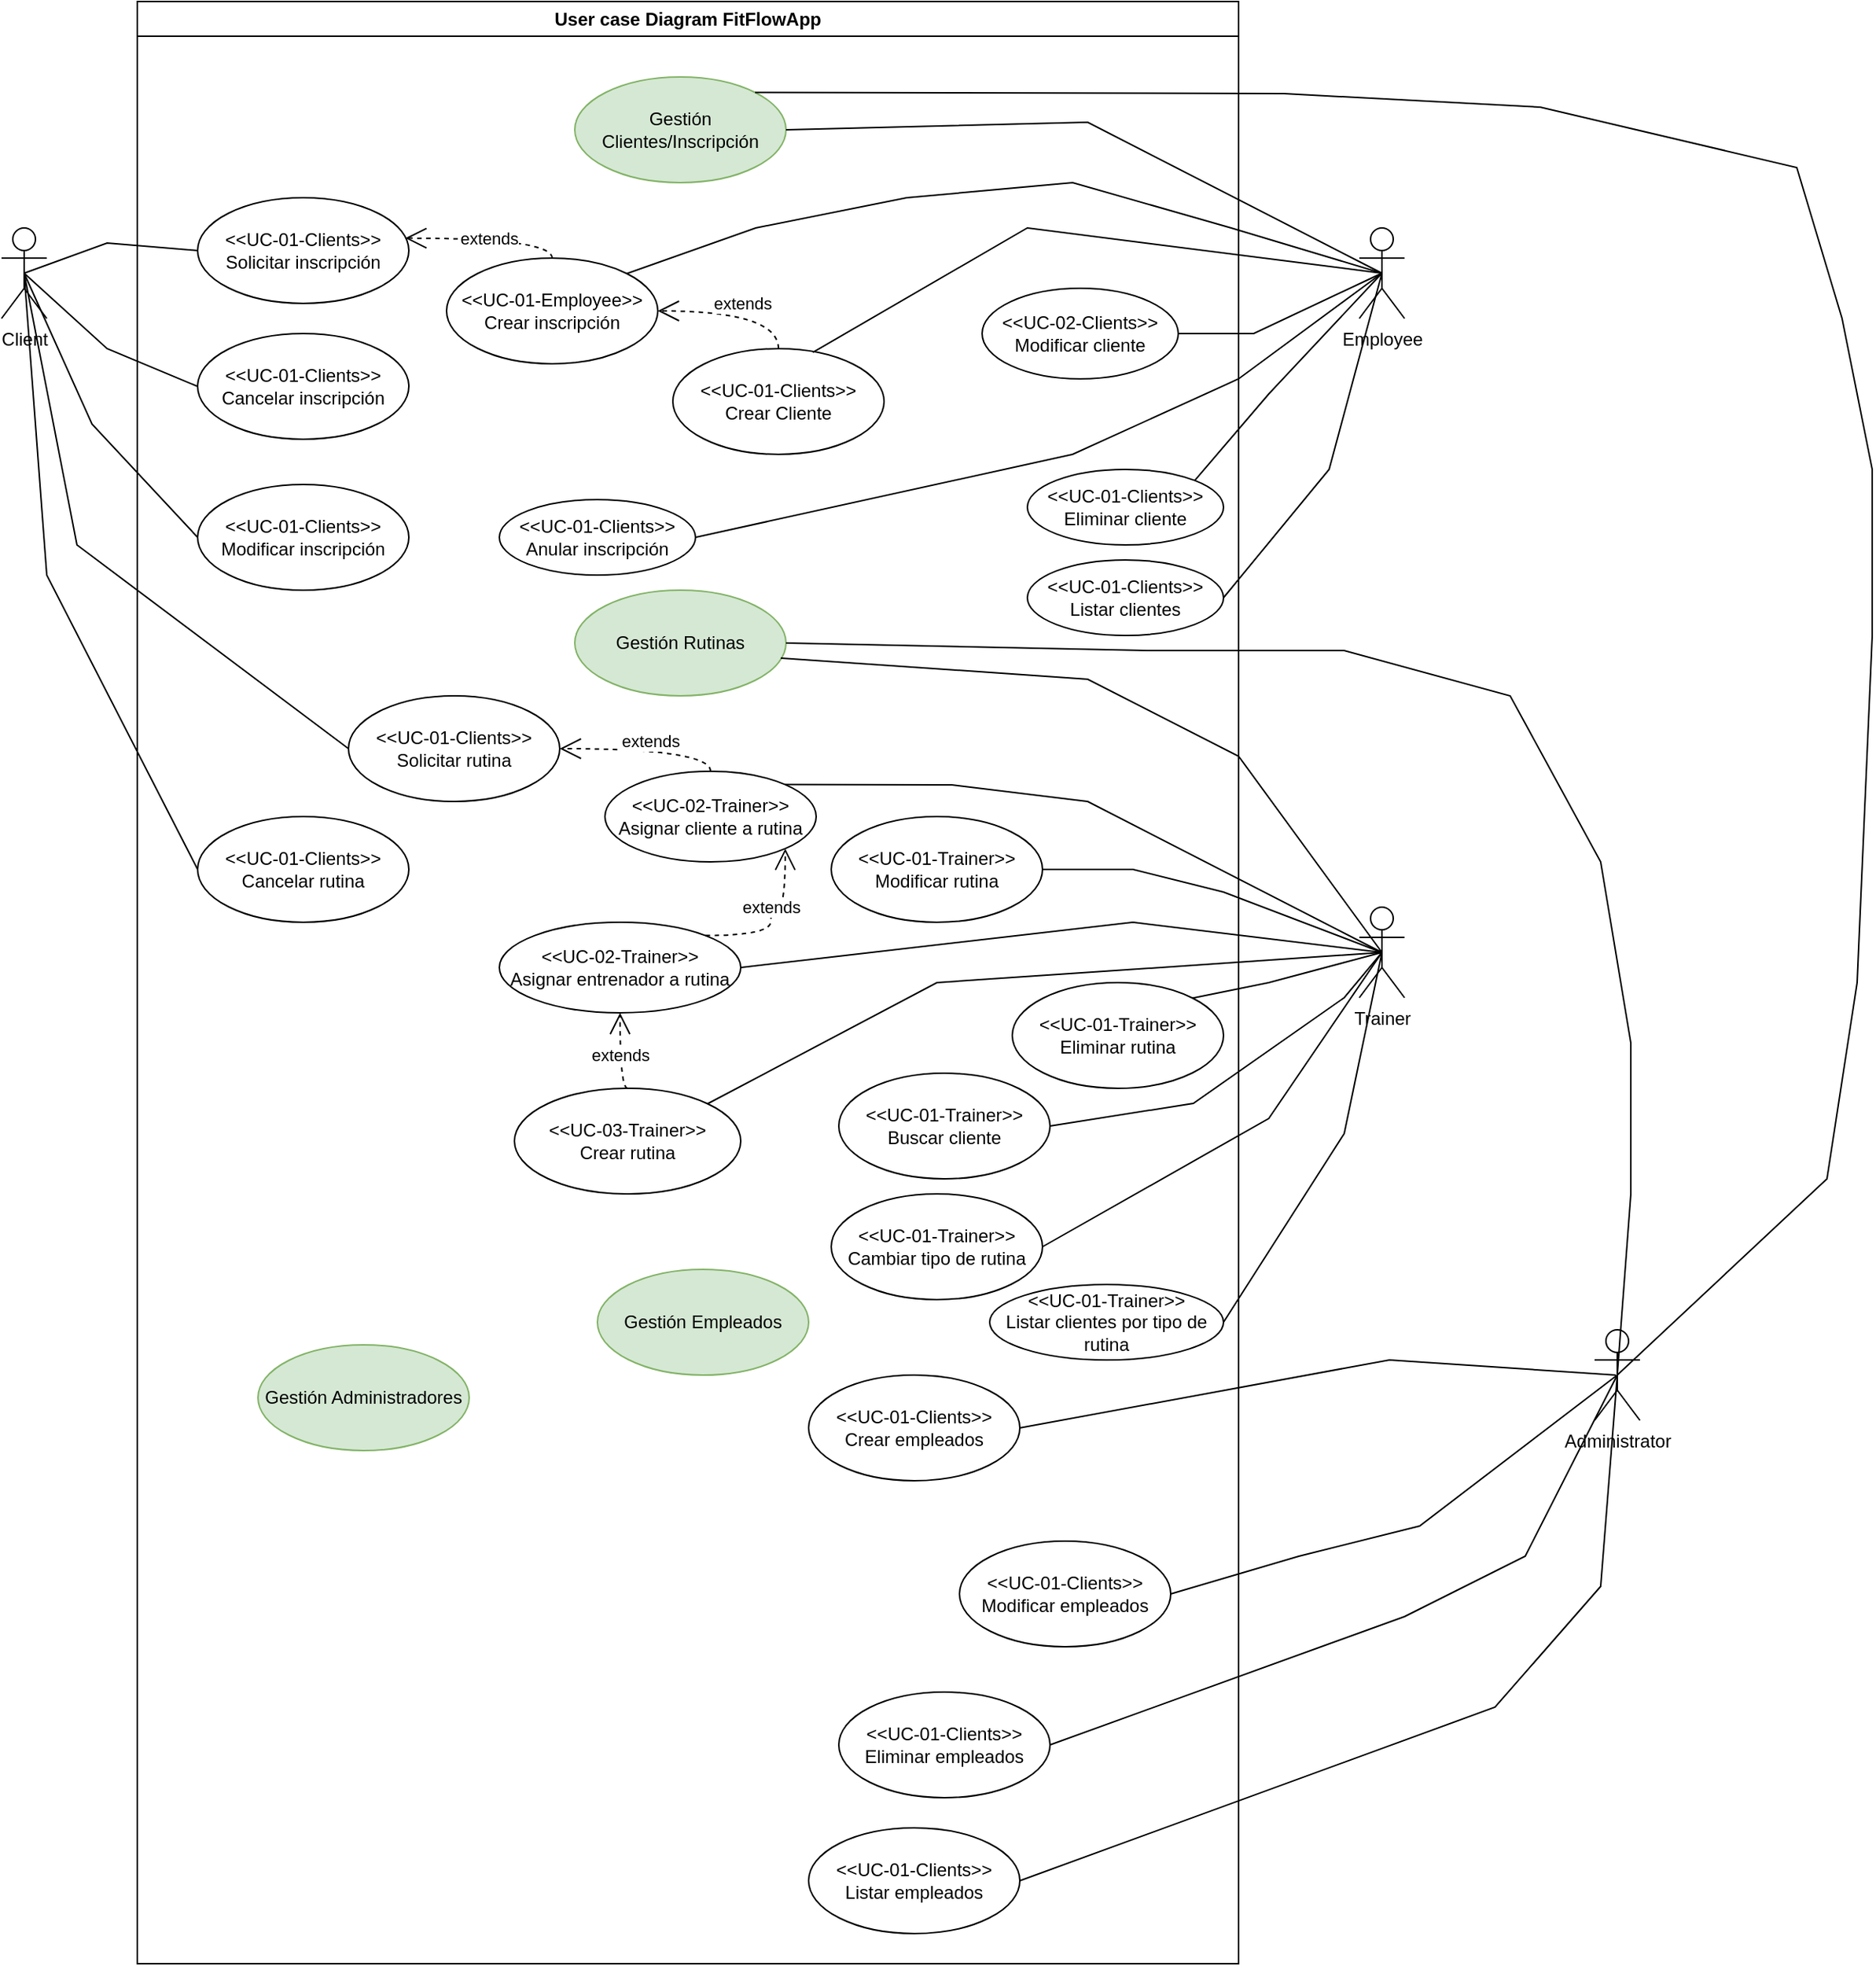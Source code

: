 <mxfile version="24.6.2" type="github">
  <diagram name="Página-1" id="Pke8mfe5lKtThJGU7i_4">
    <mxGraphModel dx="1113" dy="554" grid="1" gridSize="10" guides="1" tooltips="1" connect="1" arrows="1" fold="1" page="1" pageScale="1" pageWidth="827" pageHeight="1169" math="0" shadow="0">
      <root>
        <mxCell id="0" />
        <mxCell id="1" parent="0" />
        <mxCell id="HlKlNwCH5ZgdbXaKiqXz-1" value="User case Diagram FitFlowApp" style="swimlane;whiteSpace=wrap;html=1;" vertex="1" parent="1">
          <mxGeometry x="260" width="730" height="1300" as="geometry" />
        </mxCell>
        <mxCell id="HlKlNwCH5ZgdbXaKiqXz-4" value="&amp;lt;&amp;lt;UC-01-Clients&amp;gt;&amp;gt;&lt;div&gt;Solicitar inscripción&lt;/div&gt;" style="ellipse;whiteSpace=wrap;html=1;" vertex="1" parent="HlKlNwCH5ZgdbXaKiqXz-1">
          <mxGeometry x="40" y="130" width="140" height="70" as="geometry" />
        </mxCell>
        <mxCell id="HlKlNwCH5ZgdbXaKiqXz-12" value="&lt;div&gt;Gestión Clientes/Inscripción&lt;/div&gt;" style="ellipse;whiteSpace=wrap;html=1;fillColor=#d5e8d4;strokeColor=#82b366;" vertex="1" parent="HlKlNwCH5ZgdbXaKiqXz-1">
          <mxGeometry x="290" y="50" width="140" height="70" as="geometry" />
        </mxCell>
        <mxCell id="HlKlNwCH5ZgdbXaKiqXz-14" value="&amp;lt;&amp;lt;UC-02-Clients&amp;gt;&amp;gt;&lt;div&gt;Modificar cliente&lt;/div&gt;" style="ellipse;whiteSpace=wrap;html=1;" vertex="1" parent="HlKlNwCH5ZgdbXaKiqXz-1">
          <mxGeometry x="560" y="190" width="130" height="60" as="geometry" />
        </mxCell>
        <mxCell id="HlKlNwCH5ZgdbXaKiqXz-15" value="&amp;lt;&amp;lt;UC-01-Clients&amp;gt;&amp;gt;&lt;div&gt;Eliminar cliente&lt;/div&gt;" style="ellipse;whiteSpace=wrap;html=1;" vertex="1" parent="HlKlNwCH5ZgdbXaKiqXz-1">
          <mxGeometry x="590" y="310" width="130" height="50" as="geometry" />
        </mxCell>
        <mxCell id="HlKlNwCH5ZgdbXaKiqXz-23" value="&amp;lt;&amp;lt;UC-01-Clients&amp;gt;&amp;gt;&lt;div&gt;Cancelar inscripción&lt;/div&gt;" style="ellipse;whiteSpace=wrap;html=1;" vertex="1" parent="HlKlNwCH5ZgdbXaKiqXz-1">
          <mxGeometry x="40" y="220" width="140" height="70" as="geometry" />
        </mxCell>
        <mxCell id="HlKlNwCH5ZgdbXaKiqXz-24" value="&amp;lt;&amp;lt;UC-01-Clients&amp;gt;&amp;gt;&lt;div&gt;Modificar inscripción&lt;/div&gt;" style="ellipse;whiteSpace=wrap;html=1;" vertex="1" parent="HlKlNwCH5ZgdbXaKiqXz-1">
          <mxGeometry x="40" y="320" width="140" height="70" as="geometry" />
        </mxCell>
        <mxCell id="HlKlNwCH5ZgdbXaKiqXz-9" value="extends" style="endArrow=open;endSize=12;dashed=1;html=1;rounded=0;entryX=1;entryY=0.5;entryDx=0;entryDy=0;exitX=0.5;exitY=0;exitDx=0;exitDy=0;edgeStyle=orthogonalEdgeStyle;curved=1;" edge="1" parent="HlKlNwCH5ZgdbXaKiqXz-1" source="HlKlNwCH5ZgdbXaKiqXz-7" target="HlKlNwCH5ZgdbXaKiqXz-6">
          <mxGeometry x="-0.053" y="-5" width="160" relative="1" as="geometry">
            <mxPoint x="315" y="360" as="sourcePoint" />
            <mxPoint x="475" y="360" as="targetPoint" />
            <Array as="points">
              <mxPoint x="425" y="205" />
            </Array>
            <mxPoint as="offset" />
          </mxGeometry>
        </mxCell>
        <mxCell id="HlKlNwCH5ZgdbXaKiqXz-7" value="&amp;lt;&amp;lt;UC-01-Clients&amp;gt;&amp;gt;&lt;div&gt;Crear Cliente&lt;/div&gt;" style="ellipse;whiteSpace=wrap;html=1;" vertex="1" parent="HlKlNwCH5ZgdbXaKiqXz-1">
          <mxGeometry x="355" y="230" width="140" height="70" as="geometry" />
        </mxCell>
        <mxCell id="HlKlNwCH5ZgdbXaKiqXz-6" value="&amp;lt;&amp;lt;UC-01-Employee&amp;gt;&amp;gt;&lt;div&gt;Crear inscripción&lt;/div&gt;" style="ellipse;whiteSpace=wrap;html=1;" vertex="1" parent="HlKlNwCH5ZgdbXaKiqXz-1">
          <mxGeometry x="205" y="170" width="140" height="70" as="geometry" />
        </mxCell>
        <mxCell id="HlKlNwCH5ZgdbXaKiqXz-29" value="extends" style="endArrow=open;endSize=12;dashed=1;html=1;rounded=0;entryX=0.983;entryY=0.383;entryDx=0;entryDy=0;exitX=0.5;exitY=0;exitDx=0;exitDy=0;edgeStyle=orthogonalEdgeStyle;curved=1;entryPerimeter=0;" edge="1" parent="HlKlNwCH5ZgdbXaKiqXz-1" source="HlKlNwCH5ZgdbXaKiqXz-6" target="HlKlNwCH5ZgdbXaKiqXz-4">
          <mxGeometry width="160" relative="1" as="geometry">
            <mxPoint x="260" y="260" as="sourcePoint" />
            <mxPoint x="420" y="260" as="targetPoint" />
          </mxGeometry>
        </mxCell>
        <mxCell id="HlKlNwCH5ZgdbXaKiqXz-33" value="&amp;lt;&amp;lt;UC-01-Clients&amp;gt;&amp;gt;&lt;div&gt;Solicitar rutina&lt;/div&gt;" style="ellipse;whiteSpace=wrap;html=1;" vertex="1" parent="HlKlNwCH5ZgdbXaKiqXz-1">
          <mxGeometry x="140" y="460" width="140" height="70" as="geometry" />
        </mxCell>
        <mxCell id="HlKlNwCH5ZgdbXaKiqXz-35" value="extends" style="endArrow=open;endSize=12;dashed=1;html=1;rounded=0;entryX=1;entryY=0.5;entryDx=0;entryDy=0;exitX=0.5;exitY=0;exitDx=0;exitDy=0;edgeStyle=orthogonalEdgeStyle;curved=1;" edge="1" parent="HlKlNwCH5ZgdbXaKiqXz-1" target="HlKlNwCH5ZgdbXaKiqXz-33">
          <mxGeometry x="-0.043" y="-5" width="160" relative="1" as="geometry">
            <mxPoint x="380" y="510" as="sourcePoint" />
            <mxPoint x="440" y="430" as="targetPoint" />
            <Array as="points">
              <mxPoint x="380" y="495" />
            </Array>
            <mxPoint as="offset" />
          </mxGeometry>
        </mxCell>
        <mxCell id="HlKlNwCH5ZgdbXaKiqXz-39" value="&lt;div&gt;Gestión Rutinas&lt;/div&gt;" style="ellipse;whiteSpace=wrap;html=1;fillColor=#d5e8d4;strokeColor=#82b366;" vertex="1" parent="HlKlNwCH5ZgdbXaKiqXz-1">
          <mxGeometry x="290" y="390" width="140" height="70" as="geometry" />
        </mxCell>
        <mxCell id="HlKlNwCH5ZgdbXaKiqXz-41" value="&amp;lt;&amp;lt;UC-01-Trainer&amp;gt;&amp;gt;&lt;div&gt;Eliminar rutina&lt;/div&gt;" style="ellipse;whiteSpace=wrap;html=1;" vertex="1" parent="HlKlNwCH5ZgdbXaKiqXz-1">
          <mxGeometry x="580" y="650" width="140" height="70" as="geometry" />
        </mxCell>
        <mxCell id="HlKlNwCH5ZgdbXaKiqXz-40" value="&amp;lt;&amp;lt;UC-01-Trainer&amp;gt;&amp;gt;&lt;div&gt;Modificar rutina&lt;/div&gt;" style="ellipse;whiteSpace=wrap;html=1;" vertex="1" parent="HlKlNwCH5ZgdbXaKiqXz-1">
          <mxGeometry x="460" y="540" width="140" height="70" as="geometry" />
        </mxCell>
        <mxCell id="HlKlNwCH5ZgdbXaKiqXz-63" value="&amp;lt;&amp;lt;UC-01-Clients&amp;gt;&amp;gt;&lt;div&gt;Cancelar rutina&lt;/div&gt;" style="ellipse;whiteSpace=wrap;html=1;" vertex="1" parent="HlKlNwCH5ZgdbXaKiqXz-1">
          <mxGeometry x="40" y="540" width="140" height="70" as="geometry" />
        </mxCell>
        <mxCell id="HlKlNwCH5ZgdbXaKiqXz-66" value="&amp;lt;&amp;lt;UC-01-Clients&amp;gt;&amp;gt;&lt;div&gt;Listar clientes&lt;/div&gt;" style="ellipse;whiteSpace=wrap;html=1;" vertex="1" parent="HlKlNwCH5ZgdbXaKiqXz-1">
          <mxGeometry x="590" y="370" width="130" height="50" as="geometry" />
        </mxCell>
        <mxCell id="HlKlNwCH5ZgdbXaKiqXz-68" value="&amp;lt;&amp;lt;UC-01-Trainer&amp;gt;&amp;gt;&lt;div&gt;Buscar cliente&lt;/div&gt;" style="ellipse;whiteSpace=wrap;html=1;" vertex="1" parent="HlKlNwCH5ZgdbXaKiqXz-1">
          <mxGeometry x="465" y="710" width="140" height="70" as="geometry" />
        </mxCell>
        <mxCell id="HlKlNwCH5ZgdbXaKiqXz-84" value="&amp;lt;&amp;lt;UC-02-Trainer&amp;gt;&amp;gt;&lt;div&gt;Asignar cliente a rutina&lt;/div&gt;" style="ellipse;whiteSpace=wrap;html=1;" vertex="1" parent="HlKlNwCH5ZgdbXaKiqXz-1">
          <mxGeometry x="310" y="510" width="140" height="60" as="geometry" />
        </mxCell>
        <mxCell id="HlKlNwCH5ZgdbXaKiqXz-87" value="&amp;lt;&amp;lt;UC-01-Clients&amp;gt;&amp;gt;&lt;div&gt;Anular inscripción&lt;/div&gt;" style="ellipse;whiteSpace=wrap;html=1;" vertex="1" parent="HlKlNwCH5ZgdbXaKiqXz-1">
          <mxGeometry x="240" y="330" width="130" height="50" as="geometry" />
        </mxCell>
        <mxCell id="HlKlNwCH5ZgdbXaKiqXz-90" value="&amp;lt;&amp;lt;UC-02-Trainer&amp;gt;&amp;gt;&lt;div&gt;Asignar entrenador a rutina&lt;/div&gt;" style="ellipse;whiteSpace=wrap;html=1;" vertex="1" parent="HlKlNwCH5ZgdbXaKiqXz-1">
          <mxGeometry x="240" y="610" width="160" height="60" as="geometry" />
        </mxCell>
        <mxCell id="HlKlNwCH5ZgdbXaKiqXz-91" value="extends" style="endArrow=open;endSize=12;dashed=1;html=1;rounded=0;entryX=1;entryY=1;entryDx=0;entryDy=0;exitX=1;exitY=0;exitDx=0;exitDy=0;edgeStyle=orthogonalEdgeStyle;curved=1;" edge="1" parent="HlKlNwCH5ZgdbXaKiqXz-1" source="HlKlNwCH5ZgdbXaKiqXz-90" target="HlKlNwCH5ZgdbXaKiqXz-84">
          <mxGeometry x="0.12" width="160" relative="1" as="geometry">
            <mxPoint x="290" y="670" as="sourcePoint" />
            <mxPoint x="450" y="670" as="targetPoint" />
            <Array as="points">
              <mxPoint x="420" y="619" />
              <mxPoint x="420" y="600" />
              <mxPoint x="430" y="600" />
            </Array>
            <mxPoint as="offset" />
          </mxGeometry>
        </mxCell>
        <mxCell id="HlKlNwCH5ZgdbXaKiqXz-92" value="&lt;div&gt;&amp;lt;&amp;lt;UC-03-Trainer&amp;gt;&amp;gt;&lt;/div&gt;Crear rutina" style="ellipse;whiteSpace=wrap;html=1;" vertex="1" parent="HlKlNwCH5ZgdbXaKiqXz-1">
          <mxGeometry x="250" y="720" width="150" height="70" as="geometry" />
        </mxCell>
        <mxCell id="HlKlNwCH5ZgdbXaKiqXz-95" value="&amp;lt;&amp;lt;UC-01-Trainer&amp;gt;&amp;gt;&lt;div&gt;Cambiar tipo de rutina&lt;/div&gt;" style="ellipse;whiteSpace=wrap;html=1;" vertex="1" parent="HlKlNwCH5ZgdbXaKiqXz-1">
          <mxGeometry x="460" y="790" width="140" height="70" as="geometry" />
        </mxCell>
        <mxCell id="HlKlNwCH5ZgdbXaKiqXz-70" value="&lt;div&gt;Gestión Empleados&lt;/div&gt;" style="ellipse;whiteSpace=wrap;html=1;fillColor=#d5e8d4;strokeColor=#82b366;" vertex="1" parent="HlKlNwCH5ZgdbXaKiqXz-1">
          <mxGeometry x="305" y="840" width="140" height="70" as="geometry" />
        </mxCell>
        <mxCell id="HlKlNwCH5ZgdbXaKiqXz-83" value="&lt;div&gt;Gestión Administradores&lt;/div&gt;" style="ellipse;whiteSpace=wrap;html=1;fillColor=#d5e8d4;strokeColor=#82b366;" vertex="1" parent="HlKlNwCH5ZgdbXaKiqXz-1">
          <mxGeometry x="80" y="890" width="140" height="70" as="geometry" />
        </mxCell>
        <mxCell id="HlKlNwCH5ZgdbXaKiqXz-71" value="&amp;lt;&amp;lt;UC-01-Clients&amp;gt;&amp;gt;&lt;div&gt;Crear empleados&lt;/div&gt;" style="ellipse;whiteSpace=wrap;html=1;" vertex="1" parent="HlKlNwCH5ZgdbXaKiqXz-1">
          <mxGeometry x="445" y="910" width="140" height="70" as="geometry" />
        </mxCell>
        <mxCell id="HlKlNwCH5ZgdbXaKiqXz-77" value="" style="endArrow=none;html=1;rounded=0;exitX=1;exitY=0.5;exitDx=0;exitDy=0;" edge="1" parent="HlKlNwCH5ZgdbXaKiqXz-1" source="HlKlNwCH5ZgdbXaKiqXz-71">
          <mxGeometry width="50" height="50" relative="1" as="geometry">
            <mxPoint x="660" y="970" as="sourcePoint" />
            <mxPoint x="980" y="910" as="targetPoint" />
            <Array as="points">
              <mxPoint x="830" y="900" />
            </Array>
          </mxGeometry>
        </mxCell>
        <mxCell id="HlKlNwCH5ZgdbXaKiqXz-72" value="&amp;lt;&amp;lt;UC-01-Clients&amp;gt;&amp;gt;&lt;div&gt;Modificar empleados&lt;/div&gt;" style="ellipse;whiteSpace=wrap;html=1;" vertex="1" parent="HlKlNwCH5ZgdbXaKiqXz-1">
          <mxGeometry x="545" y="1020" width="140" height="70" as="geometry" />
        </mxCell>
        <mxCell id="HlKlNwCH5ZgdbXaKiqXz-76" value="" style="endArrow=none;html=1;rounded=0;exitX=1;exitY=0.5;exitDx=0;exitDy=0;" edge="1" parent="HlKlNwCH5ZgdbXaKiqXz-1" source="HlKlNwCH5ZgdbXaKiqXz-72">
          <mxGeometry width="50" height="50" relative="1" as="geometry">
            <mxPoint x="660" y="970" as="sourcePoint" />
            <mxPoint x="981" y="910" as="targetPoint" />
            <Array as="points">
              <mxPoint x="770" y="1030" />
              <mxPoint x="850" y="1010" />
            </Array>
          </mxGeometry>
        </mxCell>
        <mxCell id="HlKlNwCH5ZgdbXaKiqXz-73" value="&amp;lt;&amp;lt;UC-01-Clients&amp;gt;&amp;gt;&lt;div&gt;Eliminar empleados&lt;/div&gt;" style="ellipse;whiteSpace=wrap;html=1;" vertex="1" parent="HlKlNwCH5ZgdbXaKiqXz-1">
          <mxGeometry x="465" y="1120" width="140" height="70" as="geometry" />
        </mxCell>
        <mxCell id="HlKlNwCH5ZgdbXaKiqXz-75" value="" style="endArrow=none;html=1;rounded=0;exitX=1;exitY=0.5;exitDx=0;exitDy=0;" edge="1" parent="HlKlNwCH5ZgdbXaKiqXz-1" source="HlKlNwCH5ZgdbXaKiqXz-73">
          <mxGeometry width="50" height="50" relative="1" as="geometry">
            <mxPoint x="660" y="970" as="sourcePoint" />
            <mxPoint x="981" y="910" as="targetPoint" />
            <Array as="points">
              <mxPoint x="840" y="1070" />
              <mxPoint x="920" y="1030" />
            </Array>
          </mxGeometry>
        </mxCell>
        <mxCell id="HlKlNwCH5ZgdbXaKiqXz-78" value="&amp;lt;&amp;lt;UC-01-Clients&amp;gt;&amp;gt;&lt;div&gt;Listar empleados&lt;/div&gt;" style="ellipse;whiteSpace=wrap;html=1;" vertex="1" parent="HlKlNwCH5ZgdbXaKiqXz-1">
          <mxGeometry x="445" y="1210" width="140" height="70" as="geometry" />
        </mxCell>
        <mxCell id="HlKlNwCH5ZgdbXaKiqXz-96" value="extends" style="endArrow=open;endSize=12;dashed=1;html=1;rounded=0;entryX=0.5;entryY=1;entryDx=0;entryDy=0;exitX=0.5;exitY=0;exitDx=0;exitDy=0;edgeStyle=orthogonalEdgeStyle;curved=1;" edge="1" parent="HlKlNwCH5ZgdbXaKiqXz-1" source="HlKlNwCH5ZgdbXaKiqXz-92" target="HlKlNwCH5ZgdbXaKiqXz-90">
          <mxGeometry width="160" relative="1" as="geometry">
            <mxPoint x="320" y="710" as="sourcePoint" />
            <mxPoint x="530" y="740" as="targetPoint" />
            <Array as="points">
              <mxPoint x="320" y="720" />
            </Array>
          </mxGeometry>
        </mxCell>
        <mxCell id="HlKlNwCH5ZgdbXaKiqXz-99" value="&amp;lt;&amp;lt;UC-01-Trainer&amp;gt;&amp;gt;&lt;div&gt;Listar clientes por tipo de rutina&lt;/div&gt;" style="ellipse;whiteSpace=wrap;html=1;" vertex="1" parent="HlKlNwCH5ZgdbXaKiqXz-1">
          <mxGeometry x="565" y="850" width="155" height="50" as="geometry" />
        </mxCell>
        <mxCell id="HlKlNwCH5ZgdbXaKiqXz-2" value="Client" style="shape=umlActor;verticalLabelPosition=bottom;verticalAlign=top;html=1;outlineConnect=0;" vertex="1" parent="1">
          <mxGeometry x="170" y="150" width="30" height="60" as="geometry" />
        </mxCell>
        <mxCell id="HlKlNwCH5ZgdbXaKiqXz-3" value="Employee" style="shape=umlActor;verticalLabelPosition=bottom;verticalAlign=top;html=1;outlineConnect=0;" vertex="1" parent="1">
          <mxGeometry x="1070" y="150" width="30" height="60" as="geometry" />
        </mxCell>
        <mxCell id="HlKlNwCH5ZgdbXaKiqXz-16" value="" style="endArrow=none;html=1;rounded=0;entryX=0.5;entryY=0.5;entryDx=0;entryDy=0;entryPerimeter=0;exitX=1;exitY=0.5;exitDx=0;exitDy=0;" edge="1" parent="1" source="HlKlNwCH5ZgdbXaKiqXz-12" target="HlKlNwCH5ZgdbXaKiqXz-3">
          <mxGeometry width="50" height="50" relative="1" as="geometry">
            <mxPoint x="610" y="290" as="sourcePoint" />
            <mxPoint x="660" y="240" as="targetPoint" />
            <Array as="points">
              <mxPoint x="890" y="80" />
            </Array>
          </mxGeometry>
        </mxCell>
        <mxCell id="HlKlNwCH5ZgdbXaKiqXz-19" value="" style="endArrow=none;html=1;rounded=0;entryX=0.5;entryY=0.5;entryDx=0;entryDy=0;entryPerimeter=0;exitX=1;exitY=0.5;exitDx=0;exitDy=0;" edge="1" parent="1" source="HlKlNwCH5ZgdbXaKiqXz-14" target="HlKlNwCH5ZgdbXaKiqXz-3">
          <mxGeometry width="50" height="50" relative="1" as="geometry">
            <mxPoint x="960" y="225" as="sourcePoint" />
            <mxPoint x="670" y="240" as="targetPoint" />
            <Array as="points">
              <mxPoint x="1000" y="220" />
            </Array>
          </mxGeometry>
        </mxCell>
        <mxCell id="HlKlNwCH5ZgdbXaKiqXz-20" value="" style="endArrow=none;html=1;rounded=0;entryX=0.5;entryY=0.5;entryDx=0;entryDy=0;entryPerimeter=0;exitX=0.663;exitY=0.035;exitDx=0;exitDy=0;exitPerimeter=0;" edge="1" parent="1" source="HlKlNwCH5ZgdbXaKiqXz-7" target="HlKlNwCH5ZgdbXaKiqXz-3">
          <mxGeometry width="50" height="50" relative="1" as="geometry">
            <mxPoint x="620" y="290" as="sourcePoint" />
            <mxPoint x="670" y="240" as="targetPoint" />
            <Array as="points">
              <mxPoint x="850" y="150" />
            </Array>
          </mxGeometry>
        </mxCell>
        <mxCell id="HlKlNwCH5ZgdbXaKiqXz-28" value="" style="endArrow=none;html=1;rounded=0;entryX=0.5;entryY=0.5;entryDx=0;entryDy=0;entryPerimeter=0;exitX=1;exitY=0;exitDx=0;exitDy=0;" edge="1" parent="1" source="HlKlNwCH5ZgdbXaKiqXz-15" target="HlKlNwCH5ZgdbXaKiqXz-3">
          <mxGeometry width="50" height="50" relative="1" as="geometry">
            <mxPoint x="580" y="290" as="sourcePoint" />
            <mxPoint x="630" y="240" as="targetPoint" />
            <Array as="points">
              <mxPoint x="1010" y="260" />
            </Array>
          </mxGeometry>
        </mxCell>
        <mxCell id="HlKlNwCH5ZgdbXaKiqXz-30" value="" style="endArrow=none;html=1;rounded=0;exitX=0.5;exitY=0.5;exitDx=0;exitDy=0;exitPerimeter=0;entryX=0;entryY=0.5;entryDx=0;entryDy=0;" edge="1" parent="1" source="HlKlNwCH5ZgdbXaKiqXz-2" target="HlKlNwCH5ZgdbXaKiqXz-24">
          <mxGeometry width="50" height="50" relative="1" as="geometry">
            <mxPoint x="580" y="290" as="sourcePoint" />
            <mxPoint x="630" y="240" as="targetPoint" />
            <Array as="points">
              <mxPoint x="230" y="280" />
            </Array>
          </mxGeometry>
        </mxCell>
        <mxCell id="HlKlNwCH5ZgdbXaKiqXz-31" value="" style="endArrow=none;html=1;rounded=0;exitX=0.5;exitY=0.5;exitDx=0;exitDy=0;exitPerimeter=0;entryX=0;entryY=0.5;entryDx=0;entryDy=0;" edge="1" parent="1" source="HlKlNwCH5ZgdbXaKiqXz-2" target="HlKlNwCH5ZgdbXaKiqXz-23">
          <mxGeometry width="50" height="50" relative="1" as="geometry">
            <mxPoint x="580" y="290" as="sourcePoint" />
            <mxPoint x="630" y="240" as="targetPoint" />
            <Array as="points">
              <mxPoint x="240" y="230" />
            </Array>
          </mxGeometry>
        </mxCell>
        <mxCell id="HlKlNwCH5ZgdbXaKiqXz-32" value="" style="endArrow=none;html=1;rounded=0;exitX=0.5;exitY=0.5;exitDx=0;exitDy=0;exitPerimeter=0;entryX=0;entryY=0.5;entryDx=0;entryDy=0;" edge="1" parent="1" source="HlKlNwCH5ZgdbXaKiqXz-2" target="HlKlNwCH5ZgdbXaKiqXz-4">
          <mxGeometry width="50" height="50" relative="1" as="geometry">
            <mxPoint x="580" y="290" as="sourcePoint" />
            <mxPoint x="630" y="240" as="targetPoint" />
            <Array as="points">
              <mxPoint x="240" y="160" />
            </Array>
          </mxGeometry>
        </mxCell>
        <mxCell id="HlKlNwCH5ZgdbXaKiqXz-18" value="" style="endArrow=none;html=1;rounded=0;entryX=1;entryY=0;entryDx=0;entryDy=0;exitX=0.5;exitY=0.5;exitDx=0;exitDy=0;exitPerimeter=0;" edge="1" parent="1" source="HlKlNwCH5ZgdbXaKiqXz-3" target="HlKlNwCH5ZgdbXaKiqXz-6">
          <mxGeometry width="50" height="50" relative="1" as="geometry">
            <mxPoint x="1060" y="180" as="sourcePoint" />
            <mxPoint x="915" y="115" as="targetPoint" />
            <Array as="points">
              <mxPoint x="985" y="150" />
              <mxPoint x="880" y="120" />
              <mxPoint x="770" y="130" />
              <mxPoint x="670" y="150" />
            </Array>
          </mxGeometry>
        </mxCell>
        <mxCell id="HlKlNwCH5ZgdbXaKiqXz-34" value="" style="endArrow=none;html=1;rounded=0;entryX=0.5;entryY=0.5;entryDx=0;entryDy=0;entryPerimeter=0;exitX=0;exitY=0.5;exitDx=0;exitDy=0;" edge="1" parent="1" source="HlKlNwCH5ZgdbXaKiqXz-33" target="HlKlNwCH5ZgdbXaKiqXz-2">
          <mxGeometry width="50" height="50" relative="1" as="geometry">
            <mxPoint x="540" y="370" as="sourcePoint" />
            <mxPoint x="590" y="320" as="targetPoint" />
            <Array as="points">
              <mxPoint x="220" y="360" />
            </Array>
          </mxGeometry>
        </mxCell>
        <mxCell id="HlKlNwCH5ZgdbXaKiqXz-38" value="Trainer" style="shape=umlActor;verticalLabelPosition=bottom;verticalAlign=top;html=1;outlineConnect=0;" vertex="1" parent="1">
          <mxGeometry x="1070" y="600" width="30" height="60" as="geometry" />
        </mxCell>
        <mxCell id="HlKlNwCH5ZgdbXaKiqXz-59" value="" style="endArrow=none;html=1;rounded=0;entryX=0.5;entryY=0.5;entryDx=0;entryDy=0;entryPerimeter=0;exitX=1;exitY=0;exitDx=0;exitDy=0;" edge="1" parent="1" source="HlKlNwCH5ZgdbXaKiqXz-84" target="HlKlNwCH5ZgdbXaKiqXz-38">
          <mxGeometry width="50" height="50" relative="1" as="geometry">
            <mxPoint x="689.919" y="520.464" as="sourcePoint" />
            <mxPoint x="710" y="460" as="targetPoint" />
            <Array as="points">
              <mxPoint x="800" y="519" />
              <mxPoint x="890" y="530" />
            </Array>
          </mxGeometry>
        </mxCell>
        <mxCell id="HlKlNwCH5ZgdbXaKiqXz-61" value="" style="endArrow=none;html=1;rounded=0;entryX=0.5;entryY=0.5;entryDx=0;entryDy=0;entryPerimeter=0;exitX=1;exitY=0;exitDx=0;exitDy=0;" edge="1" parent="1" source="HlKlNwCH5ZgdbXaKiqXz-41" target="HlKlNwCH5ZgdbXaKiqXz-38">
          <mxGeometry width="50" height="50" relative="1" as="geometry">
            <mxPoint x="660" y="510" as="sourcePoint" />
            <mxPoint x="710" y="460" as="targetPoint" />
            <Array as="points">
              <mxPoint x="1010" y="650" />
            </Array>
          </mxGeometry>
        </mxCell>
        <mxCell id="HlKlNwCH5ZgdbXaKiqXz-62" value="" style="endArrow=none;html=1;rounded=0;entryX=0.5;entryY=0.5;entryDx=0;entryDy=0;entryPerimeter=0;exitX=1;exitY=0.5;exitDx=0;exitDy=0;" edge="1" parent="1" source="HlKlNwCH5ZgdbXaKiqXz-40" target="HlKlNwCH5ZgdbXaKiqXz-38">
          <mxGeometry width="50" height="50" relative="1" as="geometry">
            <mxPoint x="660" y="510" as="sourcePoint" />
            <mxPoint x="710" y="460" as="targetPoint" />
            <Array as="points">
              <mxPoint x="920" y="575" />
              <mxPoint x="980" y="590" />
            </Array>
          </mxGeometry>
        </mxCell>
        <mxCell id="HlKlNwCH5ZgdbXaKiqXz-64" value="" style="endArrow=none;html=1;rounded=0;entryX=0.5;entryY=0.5;entryDx=0;entryDy=0;entryPerimeter=0;exitX=0;exitY=0.5;exitDx=0;exitDy=0;" edge="1" parent="1" source="HlKlNwCH5ZgdbXaKiqXz-63" target="HlKlNwCH5ZgdbXaKiqXz-2">
          <mxGeometry width="50" height="50" relative="1" as="geometry">
            <mxPoint x="660" y="400" as="sourcePoint" />
            <mxPoint x="710" y="350" as="targetPoint" />
            <Array as="points">
              <mxPoint x="200" y="380" />
            </Array>
          </mxGeometry>
        </mxCell>
        <mxCell id="HlKlNwCH5ZgdbXaKiqXz-65" value="" style="endArrow=none;html=1;rounded=0;entryX=0.5;entryY=0.5;entryDx=0;entryDy=0;entryPerimeter=0;exitX=0.975;exitY=0.642;exitDx=0;exitDy=0;exitPerimeter=0;" edge="1" parent="1" source="HlKlNwCH5ZgdbXaKiqXz-39" target="HlKlNwCH5ZgdbXaKiqXz-38">
          <mxGeometry width="50" height="50" relative="1" as="geometry">
            <mxPoint x="560" y="340" as="sourcePoint" />
            <mxPoint x="610" y="290" as="targetPoint" />
            <Array as="points">
              <mxPoint x="890" y="449" />
              <mxPoint x="990" y="500" />
            </Array>
          </mxGeometry>
        </mxCell>
        <mxCell id="HlKlNwCH5ZgdbXaKiqXz-67" value="" style="endArrow=none;html=1;rounded=0;entryX=0.5;entryY=0.5;entryDx=0;entryDy=0;entryPerimeter=0;exitX=1;exitY=0.5;exitDx=0;exitDy=0;" edge="1" parent="1" source="HlKlNwCH5ZgdbXaKiqXz-66" target="HlKlNwCH5ZgdbXaKiqXz-3">
          <mxGeometry width="50" height="50" relative="1" as="geometry">
            <mxPoint x="560" y="490" as="sourcePoint" />
            <mxPoint x="610" y="440" as="targetPoint" />
            <Array as="points">
              <mxPoint x="1050" y="310" />
            </Array>
          </mxGeometry>
        </mxCell>
        <mxCell id="HlKlNwCH5ZgdbXaKiqXz-69" value="" style="endArrow=none;html=1;rounded=0;entryX=0.5;entryY=0.5;entryDx=0;entryDy=0;entryPerimeter=0;exitX=1;exitY=0.5;exitDx=0;exitDy=0;" edge="1" parent="1" source="HlKlNwCH5ZgdbXaKiqXz-68" target="HlKlNwCH5ZgdbXaKiqXz-38">
          <mxGeometry width="50" height="50" relative="1" as="geometry">
            <mxPoint x="560" y="630" as="sourcePoint" />
            <mxPoint x="610" y="580" as="targetPoint" />
            <Array as="points">
              <mxPoint x="960" y="730" />
              <mxPoint x="1060" y="660" />
            </Array>
          </mxGeometry>
        </mxCell>
        <mxCell id="HlKlNwCH5ZgdbXaKiqXz-74" value="Administrator" style="shape=umlActor;verticalLabelPosition=bottom;verticalAlign=top;html=1;outlineConnect=0;" vertex="1" parent="1">
          <mxGeometry x="1226" y="880" width="30" height="60" as="geometry" />
        </mxCell>
        <mxCell id="HlKlNwCH5ZgdbXaKiqXz-80" value="" style="endArrow=none;html=1;rounded=0;entryX=0.5;entryY=0.5;entryDx=0;entryDy=0;entryPerimeter=0;exitX=1;exitY=0.5;exitDx=0;exitDy=0;" edge="1" parent="1" source="HlKlNwCH5ZgdbXaKiqXz-39" target="HlKlNwCH5ZgdbXaKiqXz-74">
          <mxGeometry width="50" height="50" relative="1" as="geometry">
            <mxPoint x="830" y="770" as="sourcePoint" />
            <mxPoint x="880" y="720" as="targetPoint" />
            <Array as="points">
              <mxPoint x="930" y="430" />
              <mxPoint x="1060" y="430" />
              <mxPoint x="1170" y="460" />
              <mxPoint x="1230" y="570" />
              <mxPoint x="1250" y="690" />
              <mxPoint x="1250" y="790" />
            </Array>
          </mxGeometry>
        </mxCell>
        <mxCell id="HlKlNwCH5ZgdbXaKiqXz-81" value="" style="endArrow=none;html=1;rounded=0;entryX=0.5;entryY=0.5;entryDx=0;entryDy=0;entryPerimeter=0;exitX=1;exitY=0;exitDx=0;exitDy=0;" edge="1" parent="1" source="HlKlNwCH5ZgdbXaKiqXz-12" target="HlKlNwCH5ZgdbXaKiqXz-74">
          <mxGeometry width="50" height="50" relative="1" as="geometry">
            <mxPoint x="830" y="770" as="sourcePoint" />
            <mxPoint x="880" y="720" as="targetPoint" />
            <Array as="points">
              <mxPoint x="1020" y="61" />
              <mxPoint x="1190" y="70" />
              <mxPoint x="1360" y="110" />
              <mxPoint x="1390" y="210" />
              <mxPoint x="1410" y="310" />
              <mxPoint x="1410" y="420" />
              <mxPoint x="1400" y="650" />
              <mxPoint x="1380" y="780" />
            </Array>
          </mxGeometry>
        </mxCell>
        <mxCell id="HlKlNwCH5ZgdbXaKiqXz-88" value="" style="endArrow=none;html=1;rounded=0;entryX=0.5;entryY=0.5;entryDx=0;entryDy=0;entryPerimeter=0;exitX=1;exitY=0.5;exitDx=0;exitDy=0;" edge="1" parent="1" source="HlKlNwCH5ZgdbXaKiqXz-87" target="HlKlNwCH5ZgdbXaKiqXz-3">
          <mxGeometry width="50" height="50" relative="1" as="geometry">
            <mxPoint x="610" y="340" as="sourcePoint" />
            <mxPoint x="660" y="290" as="targetPoint" />
            <Array as="points">
              <mxPoint x="880" y="300" />
              <mxPoint x="990" y="250" />
            </Array>
          </mxGeometry>
        </mxCell>
        <mxCell id="HlKlNwCH5ZgdbXaKiqXz-93" value="" style="endArrow=none;html=1;rounded=0;entryX=0.5;entryY=0.5;entryDx=0;entryDy=0;entryPerimeter=0;exitX=1;exitY=0.5;exitDx=0;exitDy=0;" edge="1" parent="1" source="HlKlNwCH5ZgdbXaKiqXz-90" target="HlKlNwCH5ZgdbXaKiqXz-38">
          <mxGeometry width="50" height="50" relative="1" as="geometry">
            <mxPoint x="610" y="730" as="sourcePoint" />
            <mxPoint x="660" y="680" as="targetPoint" />
            <Array as="points">
              <mxPoint x="920" y="610" />
            </Array>
          </mxGeometry>
        </mxCell>
        <mxCell id="HlKlNwCH5ZgdbXaKiqXz-94" value="" style="endArrow=none;html=1;rounded=0;entryX=0.5;entryY=0.5;entryDx=0;entryDy=0;entryPerimeter=0;exitX=1;exitY=0;exitDx=0;exitDy=0;" edge="1" parent="1" source="HlKlNwCH5ZgdbXaKiqXz-92" target="HlKlNwCH5ZgdbXaKiqXz-38">
          <mxGeometry width="50" height="50" relative="1" as="geometry">
            <mxPoint x="610" y="730" as="sourcePoint" />
            <mxPoint x="660" y="680" as="targetPoint" />
            <Array as="points">
              <mxPoint x="790" y="650" />
            </Array>
          </mxGeometry>
        </mxCell>
        <mxCell id="HlKlNwCH5ZgdbXaKiqXz-79" value="" style="endArrow=none;html=1;rounded=0;entryX=0.5;entryY=0.5;entryDx=0;entryDy=0;entryPerimeter=0;exitX=1;exitY=0.5;exitDx=0;exitDy=0;" edge="1" parent="1" source="HlKlNwCH5ZgdbXaKiqXz-78" target="HlKlNwCH5ZgdbXaKiqXz-74">
          <mxGeometry width="50" height="50" relative="1" as="geometry">
            <mxPoint x="830" y="970" as="sourcePoint" />
            <mxPoint x="1241" y="960.0" as="targetPoint" />
            <Array as="points">
              <mxPoint x="1160" y="1130" />
              <mxPoint x="1230" y="1050" />
            </Array>
          </mxGeometry>
        </mxCell>
        <mxCell id="HlKlNwCH5ZgdbXaKiqXz-98" value="" style="endArrow=none;html=1;rounded=0;entryX=0.5;entryY=0.5;entryDx=0;entryDy=0;entryPerimeter=0;exitX=1;exitY=0.5;exitDx=0;exitDy=0;" edge="1" parent="1" source="HlKlNwCH5ZgdbXaKiqXz-95" target="HlKlNwCH5ZgdbXaKiqXz-38">
          <mxGeometry width="50" height="50" relative="1" as="geometry">
            <mxPoint x="870" y="860" as="sourcePoint" />
            <mxPoint x="920" y="810" as="targetPoint" />
            <Array as="points">
              <mxPoint x="1010" y="740" />
            </Array>
          </mxGeometry>
        </mxCell>
        <mxCell id="HlKlNwCH5ZgdbXaKiqXz-100" value="" style="endArrow=none;html=1;rounded=0;entryX=0.5;entryY=0.5;entryDx=0;entryDy=0;entryPerimeter=0;exitX=1;exitY=0.5;exitDx=0;exitDy=0;" edge="1" parent="1" source="HlKlNwCH5ZgdbXaKiqXz-99" target="HlKlNwCH5ZgdbXaKiqXz-38">
          <mxGeometry width="50" height="50" relative="1" as="geometry">
            <mxPoint x="720" y="740" as="sourcePoint" />
            <mxPoint x="770" y="690" as="targetPoint" />
            <Array as="points">
              <mxPoint x="1060" y="750" />
            </Array>
          </mxGeometry>
        </mxCell>
      </root>
    </mxGraphModel>
  </diagram>
</mxfile>
